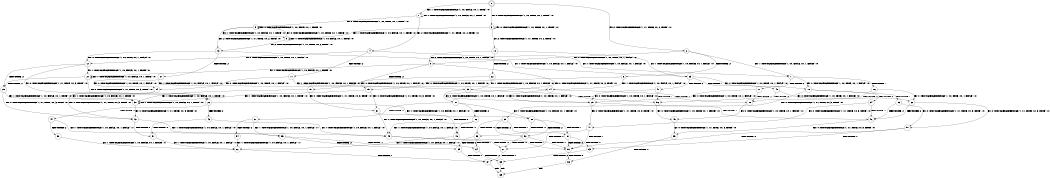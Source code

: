 digraph BCG {
size = "7, 10.5";
center = TRUE;
node [shape = circle];
0 [peripheries = 2];
0 -> 1 [label = "EX !1 !ATOMIC_EXCH_BRANCH (1, +0, FALSE, +0, 1, TRUE) !:0:"];
0 -> 2 [label = "EX !2 !ATOMIC_EXCH_BRANCH (1, +1, TRUE, +0, 2, TRUE) !:0:"];
0 -> 3 [label = "EX !0 !ATOMIC_EXCH_BRANCH (1, +0, TRUE, +0, 1, TRUE) !:0:"];
1 -> 4 [label = "EX !2 !ATOMIC_EXCH_BRANCH (1, +1, TRUE, +0, 2, TRUE) !:0:"];
1 -> 5 [label = "EX !0 !ATOMIC_EXCH_BRANCH (1, +0, TRUE, +0, 1, TRUE) !:0:"];
1 -> 1 [label = "EX !1 !ATOMIC_EXCH_BRANCH (1, +0, FALSE, +0, 1, TRUE) !:0:"];
2 -> 6 [label = "TERMINATE !2"];
2 -> 7 [label = "EX !1 !ATOMIC_EXCH_BRANCH (1, +0, FALSE, +0, 1, FALSE) !:0:"];
2 -> 8 [label = "EX !0 !ATOMIC_EXCH_BRANCH (1, +0, TRUE, +0, 1, FALSE) !:0:"];
3 -> 9 [label = "EX !1 !ATOMIC_EXCH_BRANCH (1, +0, FALSE, +0, 1, TRUE) !:0:"];
3 -> 10 [label = "EX !2 !ATOMIC_EXCH_BRANCH (1, +1, TRUE, +0, 2, TRUE) !:0:"];
3 -> 3 [label = "EX !0 !ATOMIC_EXCH_BRANCH (1, +0, TRUE, +0, 1, TRUE) !:0:"];
4 -> 11 [label = "TERMINATE !2"];
4 -> 12 [label = "EX !0 !ATOMIC_EXCH_BRANCH (1, +0, TRUE, +0, 1, FALSE) !:0:"];
4 -> 7 [label = "EX !1 !ATOMIC_EXCH_BRANCH (1, +0, FALSE, +0, 1, FALSE) !:0:"];
5 -> 13 [label = "EX !2 !ATOMIC_EXCH_BRANCH (1, +1, TRUE, +0, 2, TRUE) !:0:"];
5 -> 9 [label = "EX !1 !ATOMIC_EXCH_BRANCH (1, +0, FALSE, +0, 1, TRUE) !:0:"];
5 -> 5 [label = "EX !0 !ATOMIC_EXCH_BRANCH (1, +0, TRUE, +0, 1, TRUE) !:0:"];
6 -> 14 [label = "EX !1 !ATOMIC_EXCH_BRANCH (1, +0, FALSE, +0, 1, FALSE) !:0:"];
6 -> 15 [label = "EX !0 !ATOMIC_EXCH_BRANCH (1, +0, TRUE, +0, 1, FALSE) !:0:"];
7 -> 16 [label = "TERMINATE !1"];
7 -> 17 [label = "TERMINATE !2"];
7 -> 18 [label = "EX !0 !ATOMIC_EXCH_BRANCH (1, +0, TRUE, +0, 1, FALSE) !:0:"];
8 -> 19 [label = "TERMINATE !2"];
8 -> 20 [label = "EX !1 !ATOMIC_EXCH_BRANCH (1, +0, FALSE, +0, 1, TRUE) !:0:"];
8 -> 21 [label = "EX !0 !ATOMIC_EXCH_BRANCH (1, +1, TRUE, +0, 3, TRUE) !:0:"];
9 -> 13 [label = "EX !2 !ATOMIC_EXCH_BRANCH (1, +1, TRUE, +0, 2, TRUE) !:0:"];
9 -> 9 [label = "EX !1 !ATOMIC_EXCH_BRANCH (1, +0, FALSE, +0, 1, TRUE) !:0:"];
9 -> 5 [label = "EX !0 !ATOMIC_EXCH_BRANCH (1, +0, TRUE, +0, 1, TRUE) !:0:"];
10 -> 22 [label = "TERMINATE !2"];
10 -> 23 [label = "EX !1 !ATOMIC_EXCH_BRANCH (1, +0, FALSE, +0, 1, FALSE) !:0:"];
10 -> 8 [label = "EX !0 !ATOMIC_EXCH_BRANCH (1, +0, TRUE, +0, 1, FALSE) !:0:"];
11 -> 24 [label = "EX !0 !ATOMIC_EXCH_BRANCH (1, +0, TRUE, +0, 1, FALSE) !:0:"];
11 -> 14 [label = "EX !1 !ATOMIC_EXCH_BRANCH (1, +0, FALSE, +0, 1, FALSE) !:0:"];
12 -> 25 [label = "TERMINATE !2"];
12 -> 20 [label = "EX !1 !ATOMIC_EXCH_BRANCH (1, +0, FALSE, +0, 1, TRUE) !:0:"];
12 -> 26 [label = "EX !0 !ATOMIC_EXCH_BRANCH (1, +1, TRUE, +0, 3, TRUE) !:0:"];
13 -> 27 [label = "TERMINATE !2"];
13 -> 23 [label = "EX !1 !ATOMIC_EXCH_BRANCH (1, +0, FALSE, +0, 1, FALSE) !:0:"];
13 -> 12 [label = "EX !0 !ATOMIC_EXCH_BRANCH (1, +0, TRUE, +0, 1, FALSE) !:0:"];
14 -> 28 [label = "TERMINATE !1"];
14 -> 29 [label = "EX !0 !ATOMIC_EXCH_BRANCH (1, +0, TRUE, +0, 1, FALSE) !:0:"];
15 -> 30 [label = "EX !1 !ATOMIC_EXCH_BRANCH (1, +0, FALSE, +0, 1, TRUE) !:0:"];
15 -> 31 [label = "EX !0 !ATOMIC_EXCH_BRANCH (1, +1, TRUE, +0, 3, TRUE) !:0:"];
16 -> 28 [label = "TERMINATE !2"];
16 -> 32 [label = "EX !0 !ATOMIC_EXCH_BRANCH (1, +0, TRUE, +0, 1, FALSE) !:0:"];
17 -> 28 [label = "TERMINATE !1"];
17 -> 29 [label = "EX !0 !ATOMIC_EXCH_BRANCH (1, +0, TRUE, +0, 1, FALSE) !:0:"];
18 -> 33 [label = "TERMINATE !1"];
18 -> 34 [label = "TERMINATE !2"];
18 -> 35 [label = "EX !0 !ATOMIC_EXCH_BRANCH (1, +1, TRUE, +0, 3, TRUE) !:0:"];
19 -> 30 [label = "EX !1 !ATOMIC_EXCH_BRANCH (1, +0, FALSE, +0, 1, TRUE) !:0:"];
19 -> 31 [label = "EX !0 !ATOMIC_EXCH_BRANCH (1, +1, TRUE, +0, 3, TRUE) !:0:"];
20 -> 25 [label = "TERMINATE !2"];
20 -> 20 [label = "EX !1 !ATOMIC_EXCH_BRANCH (1, +0, FALSE, +0, 1, TRUE) !:0:"];
20 -> 26 [label = "EX !0 !ATOMIC_EXCH_BRANCH (1, +1, TRUE, +0, 3, TRUE) !:0:"];
21 -> 36 [label = "TERMINATE !2"];
21 -> 37 [label = "TERMINATE !0"];
21 -> 38 [label = "EX !1 !ATOMIC_EXCH_BRANCH (1, +0, FALSE, +0, 1, FALSE) !:0:"];
22 -> 39 [label = "EX !1 !ATOMIC_EXCH_BRANCH (1, +0, FALSE, +0, 1, FALSE) !:0:"];
22 -> 15 [label = "EX !0 !ATOMIC_EXCH_BRANCH (1, +0, TRUE, +0, 1, FALSE) !:0:"];
23 -> 40 [label = "TERMINATE !1"];
23 -> 41 [label = "TERMINATE !2"];
23 -> 18 [label = "EX !0 !ATOMIC_EXCH_BRANCH (1, +0, TRUE, +0, 1, FALSE) !:0:"];
24 -> 30 [label = "EX !1 !ATOMIC_EXCH_BRANCH (1, +0, FALSE, +0, 1, TRUE) !:0:"];
24 -> 42 [label = "EX !0 !ATOMIC_EXCH_BRANCH (1, +1, TRUE, +0, 3, TRUE) !:0:"];
25 -> 30 [label = "EX !1 !ATOMIC_EXCH_BRANCH (1, +0, FALSE, +0, 1, TRUE) !:0:"];
25 -> 42 [label = "EX !0 !ATOMIC_EXCH_BRANCH (1, +1, TRUE, +0, 3, TRUE) !:0:"];
26 -> 43 [label = "TERMINATE !2"];
26 -> 44 [label = "TERMINATE !0"];
26 -> 38 [label = "EX !1 !ATOMIC_EXCH_BRANCH (1, +0, FALSE, +0, 1, FALSE) !:0:"];
27 -> 39 [label = "EX !1 !ATOMIC_EXCH_BRANCH (1, +0, FALSE, +0, 1, FALSE) !:0:"];
27 -> 24 [label = "EX !0 !ATOMIC_EXCH_BRANCH (1, +0, TRUE, +0, 1, FALSE) !:0:"];
28 -> 45 [label = "EX !0 !ATOMIC_EXCH_BRANCH (1, +0, TRUE, +0, 1, FALSE) !:0:"];
29 -> 46 [label = "TERMINATE !1"];
29 -> 47 [label = "EX !0 !ATOMIC_EXCH_BRANCH (1, +1, TRUE, +0, 3, TRUE) !:0:"];
30 -> 30 [label = "EX !1 !ATOMIC_EXCH_BRANCH (1, +0, FALSE, +0, 1, TRUE) !:0:"];
30 -> 42 [label = "EX !0 !ATOMIC_EXCH_BRANCH (1, +1, TRUE, +0, 3, TRUE) !:0:"];
31 -> 48 [label = "TERMINATE !0"];
31 -> 49 [label = "EX !1 !ATOMIC_EXCH_BRANCH (1, +0, FALSE, +0, 1, FALSE) !:0:"];
32 -> 46 [label = "TERMINATE !2"];
32 -> 50 [label = "EX !0 !ATOMIC_EXCH_BRANCH (1, +1, TRUE, +0, 3, TRUE) !:0:"];
33 -> 46 [label = "TERMINATE !2"];
33 -> 50 [label = "EX !0 !ATOMIC_EXCH_BRANCH (1, +1, TRUE, +0, 3, TRUE) !:0:"];
34 -> 46 [label = "TERMINATE !1"];
34 -> 47 [label = "EX !0 !ATOMIC_EXCH_BRANCH (1, +1, TRUE, +0, 3, TRUE) !:0:"];
35 -> 51 [label = "TERMINATE !1"];
35 -> 52 [label = "TERMINATE !2"];
35 -> 53 [label = "TERMINATE !0"];
36 -> 48 [label = "TERMINATE !0"];
36 -> 49 [label = "EX !1 !ATOMIC_EXCH_BRANCH (1, +0, FALSE, +0, 1, FALSE) !:0:"];
37 -> 54 [label = "TERMINATE !2"];
37 -> 55 [label = "EX !1 !ATOMIC_EXCH_BRANCH (1, +0, FALSE, +0, 1, FALSE) !:1:"];
38 -> 51 [label = "TERMINATE !1"];
38 -> 52 [label = "TERMINATE !2"];
38 -> 53 [label = "TERMINATE !0"];
39 -> 56 [label = "TERMINATE !1"];
39 -> 29 [label = "EX !0 !ATOMIC_EXCH_BRANCH (1, +0, TRUE, +0, 1, FALSE) !:0:"];
40 -> 56 [label = "TERMINATE !2"];
40 -> 32 [label = "EX !0 !ATOMIC_EXCH_BRANCH (1, +0, TRUE, +0, 1, FALSE) !:0:"];
41 -> 56 [label = "TERMINATE !1"];
41 -> 29 [label = "EX !0 !ATOMIC_EXCH_BRANCH (1, +0, TRUE, +0, 1, FALSE) !:0:"];
42 -> 57 [label = "TERMINATE !0"];
42 -> 49 [label = "EX !1 !ATOMIC_EXCH_BRANCH (1, +0, FALSE, +0, 1, FALSE) !:0:"];
43 -> 57 [label = "TERMINATE !0"];
43 -> 49 [label = "EX !1 !ATOMIC_EXCH_BRANCH (1, +0, FALSE, +0, 1, FALSE) !:0:"];
44 -> 58 [label = "TERMINATE !2"];
44 -> 55 [label = "EX !1 !ATOMIC_EXCH_BRANCH (1, +0, FALSE, +0, 1, FALSE) !:1:"];
45 -> 59 [label = "EX !0 !ATOMIC_EXCH_BRANCH (1, +1, TRUE, +0, 3, TRUE) !:0:"];
46 -> 59 [label = "EX !0 !ATOMIC_EXCH_BRANCH (1, +1, TRUE, +0, 3, TRUE) !:0:"];
47 -> 60 [label = "TERMINATE !1"];
47 -> 61 [label = "TERMINATE !0"];
48 -> 62 [label = "EX !1 !ATOMIC_EXCH_BRANCH (1, +0, FALSE, +0, 1, FALSE) !:1:"];
49 -> 60 [label = "TERMINATE !1"];
49 -> 61 [label = "TERMINATE !0"];
50 -> 60 [label = "TERMINATE !2"];
50 -> 63 [label = "TERMINATE !0"];
51 -> 60 [label = "TERMINATE !2"];
51 -> 63 [label = "TERMINATE !0"];
52 -> 60 [label = "TERMINATE !1"];
52 -> 61 [label = "TERMINATE !0"];
53 -> 64 [label = "TERMINATE !1"];
53 -> 65 [label = "TERMINATE !2"];
54 -> 62 [label = "EX !1 !ATOMIC_EXCH_BRANCH (1, +0, FALSE, +0, 1, FALSE) !:1:"];
55 -> 64 [label = "TERMINATE !1"];
55 -> 65 [label = "TERMINATE !2"];
56 -> 45 [label = "EX !0 !ATOMIC_EXCH_BRANCH (1, +0, TRUE, +0, 1, FALSE) !:0:"];
57 -> 62 [label = "EX !1 !ATOMIC_EXCH_BRANCH (1, +0, FALSE, +0, 1, FALSE) !:1:"];
58 -> 62 [label = "EX !1 !ATOMIC_EXCH_BRANCH (1, +0, FALSE, +0, 1, FALSE) !:1:"];
59 -> 66 [label = "TERMINATE !0"];
60 -> 66 [label = "TERMINATE !0"];
61 -> 67 [label = "TERMINATE !1"];
62 -> 67 [label = "TERMINATE !1"];
63 -> 68 [label = "TERMINATE !2"];
64 -> 68 [label = "TERMINATE !2"];
65 -> 67 [label = "TERMINATE !1"];
66 -> 69 [label = "exit"];
67 -> 69 [label = "exit"];
68 -> 69 [label = "exit"];
}
